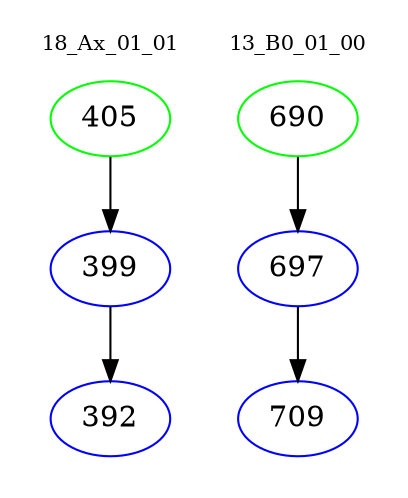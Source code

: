 digraph{
subgraph cluster_0 {
color = white
label = "18_Ax_01_01";
fontsize=10;
T0_405 [label="405", color="green"]
T0_405 -> T0_399 [color="black"]
T0_399 [label="399", color="blue"]
T0_399 -> T0_392 [color="black"]
T0_392 [label="392", color="blue"]
}
subgraph cluster_1 {
color = white
label = "13_B0_01_00";
fontsize=10;
T1_690 [label="690", color="green"]
T1_690 -> T1_697 [color="black"]
T1_697 [label="697", color="blue"]
T1_697 -> T1_709 [color="black"]
T1_709 [label="709", color="blue"]
}
}
